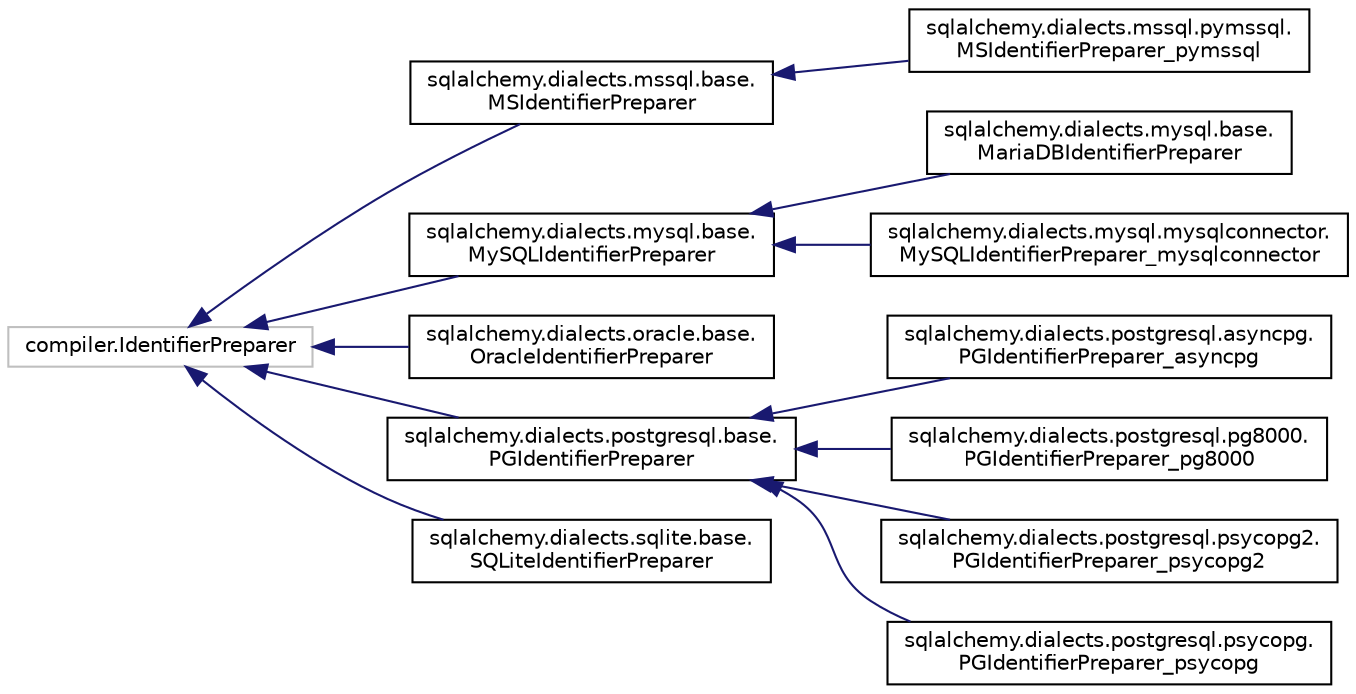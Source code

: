 digraph "Graphical Class Hierarchy"
{
 // LATEX_PDF_SIZE
  edge [fontname="Helvetica",fontsize="10",labelfontname="Helvetica",labelfontsize="10"];
  node [fontname="Helvetica",fontsize="10",shape=record];
  rankdir="LR";
  Node6680 [label="compiler.IdentifierPreparer",height=0.2,width=0.4,color="grey75", fillcolor="white", style="filled",tooltip=" "];
  Node6680 -> Node0 [dir="back",color="midnightblue",fontsize="10",style="solid",fontname="Helvetica"];
  Node0 [label="sqlalchemy.dialects.mssql.base.\lMSIdentifierPreparer",height=0.2,width=0.4,color="black", fillcolor="white", style="filled",URL="$classsqlalchemy_1_1dialects_1_1mssql_1_1base_1_1MSIdentifierPreparer.html",tooltip=" "];
  Node0 -> Node1 [dir="back",color="midnightblue",fontsize="10",style="solid",fontname="Helvetica"];
  Node1 [label="sqlalchemy.dialects.mssql.pymssql.\lMSIdentifierPreparer_pymssql",height=0.2,width=0.4,color="black", fillcolor="white", style="filled",URL="$classsqlalchemy_1_1dialects_1_1mssql_1_1pymssql_1_1MSIdentifierPreparer__pymssql.html",tooltip=" "];
  Node6680 -> Node6683 [dir="back",color="midnightblue",fontsize="10",style="solid",fontname="Helvetica"];
  Node6683 [label="sqlalchemy.dialects.mysql.base.\lMySQLIdentifierPreparer",height=0.2,width=0.4,color="black", fillcolor="white", style="filled",URL="$classsqlalchemy_1_1dialects_1_1mysql_1_1base_1_1MySQLIdentifierPreparer.html",tooltip=" "];
  Node6683 -> Node6684 [dir="back",color="midnightblue",fontsize="10",style="solid",fontname="Helvetica"];
  Node6684 [label="sqlalchemy.dialects.mysql.base.\lMariaDBIdentifierPreparer",height=0.2,width=0.4,color="black", fillcolor="white", style="filled",URL="$classsqlalchemy_1_1dialects_1_1mysql_1_1base_1_1MariaDBIdentifierPreparer.html",tooltip=" "];
  Node6683 -> Node6685 [dir="back",color="midnightblue",fontsize="10",style="solid",fontname="Helvetica"];
  Node6685 [label="sqlalchemy.dialects.mysql.mysqlconnector.\lMySQLIdentifierPreparer_mysqlconnector",height=0.2,width=0.4,color="black", fillcolor="white", style="filled",URL="$classsqlalchemy_1_1dialects_1_1mysql_1_1mysqlconnector_1_1MySQLIdentifierPreparer__mysqlconnector.html",tooltip=" "];
  Node6680 -> Node6686 [dir="back",color="midnightblue",fontsize="10",style="solid",fontname="Helvetica"];
  Node6686 [label="sqlalchemy.dialects.oracle.base.\lOracleIdentifierPreparer",height=0.2,width=0.4,color="black", fillcolor="white", style="filled",URL="$classsqlalchemy_1_1dialects_1_1oracle_1_1base_1_1OracleIdentifierPreparer.html",tooltip=" "];
  Node6680 -> Node6687 [dir="back",color="midnightblue",fontsize="10",style="solid",fontname="Helvetica"];
  Node6687 [label="sqlalchemy.dialects.postgresql.base.\lPGIdentifierPreparer",height=0.2,width=0.4,color="black", fillcolor="white", style="filled",URL="$classsqlalchemy_1_1dialects_1_1postgresql_1_1base_1_1PGIdentifierPreparer.html",tooltip=" "];
  Node6687 -> Node6688 [dir="back",color="midnightblue",fontsize="10",style="solid",fontname="Helvetica"];
  Node6688 [label="sqlalchemy.dialects.postgresql.asyncpg.\lPGIdentifierPreparer_asyncpg",height=0.2,width=0.4,color="black", fillcolor="white", style="filled",URL="$classsqlalchemy_1_1dialects_1_1postgresql_1_1asyncpg_1_1PGIdentifierPreparer__asyncpg.html",tooltip=" "];
  Node6687 -> Node6689 [dir="back",color="midnightblue",fontsize="10",style="solid",fontname="Helvetica"];
  Node6689 [label="sqlalchemy.dialects.postgresql.pg8000.\lPGIdentifierPreparer_pg8000",height=0.2,width=0.4,color="black", fillcolor="white", style="filled",URL="$classsqlalchemy_1_1dialects_1_1postgresql_1_1pg8000_1_1PGIdentifierPreparer__pg8000.html",tooltip=" "];
  Node6687 -> Node6690 [dir="back",color="midnightblue",fontsize="10",style="solid",fontname="Helvetica"];
  Node6690 [label="sqlalchemy.dialects.postgresql.psycopg2.\lPGIdentifierPreparer_psycopg2",height=0.2,width=0.4,color="black", fillcolor="white", style="filled",URL="$classsqlalchemy_1_1dialects_1_1postgresql_1_1psycopg2_1_1PGIdentifierPreparer__psycopg2.html",tooltip=" "];
  Node6687 -> Node6691 [dir="back",color="midnightblue",fontsize="10",style="solid",fontname="Helvetica"];
  Node6691 [label="sqlalchemy.dialects.postgresql.psycopg.\lPGIdentifierPreparer_psycopg",height=0.2,width=0.4,color="black", fillcolor="white", style="filled",URL="$classsqlalchemy_1_1dialects_1_1postgresql_1_1psycopg_1_1PGIdentifierPreparer__psycopg.html",tooltip=" "];
  Node6680 -> Node6692 [dir="back",color="midnightblue",fontsize="10",style="solid",fontname="Helvetica"];
  Node6692 [label="sqlalchemy.dialects.sqlite.base.\lSQLiteIdentifierPreparer",height=0.2,width=0.4,color="black", fillcolor="white", style="filled",URL="$classsqlalchemy_1_1dialects_1_1sqlite_1_1base_1_1SQLiteIdentifierPreparer.html",tooltip=" "];
}
